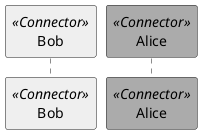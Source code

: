 @startuml


!define BobColor EFEFEF
!define AliceColor ABABAB

participant Bob<<Connector>> #BobColor
participant Alice<<Connector>> #AliceColor

@enduml